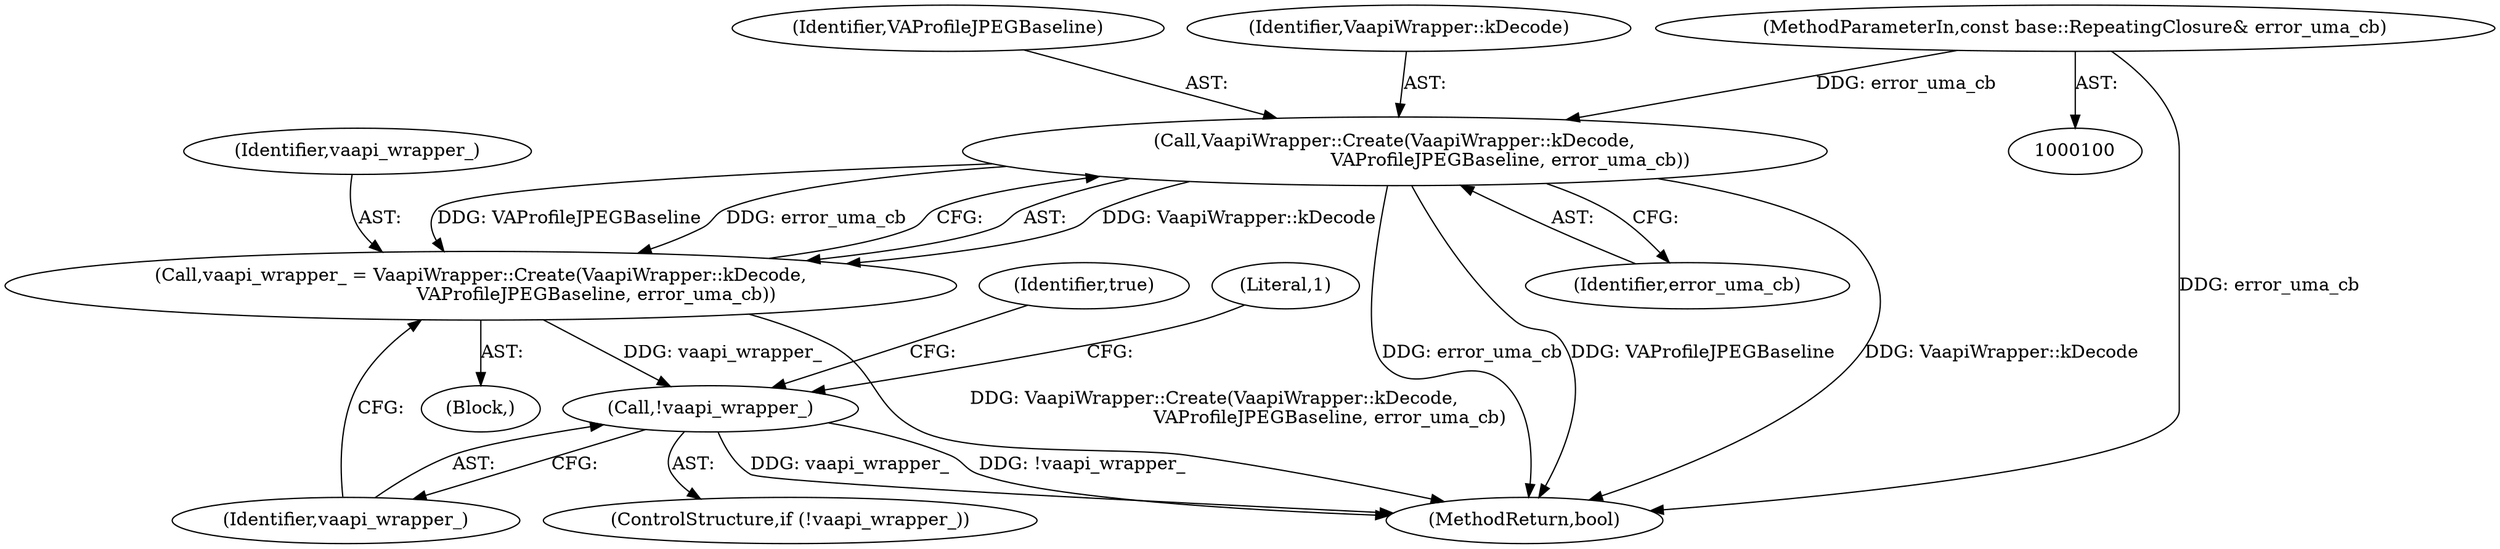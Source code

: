 digraph "1_Chrome_f283cdf7c850f3db923a5303c7e01bd929d4117f@del" {
"1000105" [label="(Call,VaapiWrapper::Create(VaapiWrapper::kDecode,\n                                        VAProfileJPEGBaseline, error_uma_cb))"];
"1000101" [label="(MethodParameterIn,const base::RepeatingClosure& error_uma_cb)"];
"1000103" [label="(Call,vaapi_wrapper_ = VaapiWrapper::Create(VaapiWrapper::kDecode,\n                                        VAProfileJPEGBaseline, error_uma_cb))"];
"1000110" [label="(Call,!vaapi_wrapper_)"];
"1000115" [label="(Literal,1)"];
"1000102" [label="(Block,)"];
"1000105" [label="(Call,VaapiWrapper::Create(VaapiWrapper::kDecode,\n                                        VAProfileJPEGBaseline, error_uma_cb))"];
"1000120" [label="(Identifier,true)"];
"1000111" [label="(Identifier,vaapi_wrapper_)"];
"1000107" [label="(Identifier,VAProfileJPEGBaseline)"];
"1000106" [label="(Identifier,VaapiWrapper::kDecode)"];
"1000103" [label="(Call,vaapi_wrapper_ = VaapiWrapper::Create(VaapiWrapper::kDecode,\n                                        VAProfileJPEGBaseline, error_uma_cb))"];
"1000108" [label="(Identifier,error_uma_cb)"];
"1000104" [label="(Identifier,vaapi_wrapper_)"];
"1000121" [label="(MethodReturn,bool)"];
"1000110" [label="(Call,!vaapi_wrapper_)"];
"1000109" [label="(ControlStructure,if (!vaapi_wrapper_))"];
"1000101" [label="(MethodParameterIn,const base::RepeatingClosure& error_uma_cb)"];
"1000105" -> "1000103"  [label="AST: "];
"1000105" -> "1000108"  [label="CFG: "];
"1000106" -> "1000105"  [label="AST: "];
"1000107" -> "1000105"  [label="AST: "];
"1000108" -> "1000105"  [label="AST: "];
"1000103" -> "1000105"  [label="CFG: "];
"1000105" -> "1000121"  [label="DDG: error_uma_cb"];
"1000105" -> "1000121"  [label="DDG: VAProfileJPEGBaseline"];
"1000105" -> "1000121"  [label="DDG: VaapiWrapper::kDecode"];
"1000105" -> "1000103"  [label="DDG: VaapiWrapper::kDecode"];
"1000105" -> "1000103"  [label="DDG: VAProfileJPEGBaseline"];
"1000105" -> "1000103"  [label="DDG: error_uma_cb"];
"1000101" -> "1000105"  [label="DDG: error_uma_cb"];
"1000101" -> "1000100"  [label="AST: "];
"1000101" -> "1000121"  [label="DDG: error_uma_cb"];
"1000103" -> "1000102"  [label="AST: "];
"1000104" -> "1000103"  [label="AST: "];
"1000111" -> "1000103"  [label="CFG: "];
"1000103" -> "1000121"  [label="DDG: VaapiWrapper::Create(VaapiWrapper::kDecode,\n                                        VAProfileJPEGBaseline, error_uma_cb)"];
"1000103" -> "1000110"  [label="DDG: vaapi_wrapper_"];
"1000110" -> "1000109"  [label="AST: "];
"1000110" -> "1000111"  [label="CFG: "];
"1000111" -> "1000110"  [label="AST: "];
"1000115" -> "1000110"  [label="CFG: "];
"1000120" -> "1000110"  [label="CFG: "];
"1000110" -> "1000121"  [label="DDG: vaapi_wrapper_"];
"1000110" -> "1000121"  [label="DDG: !vaapi_wrapper_"];
}
